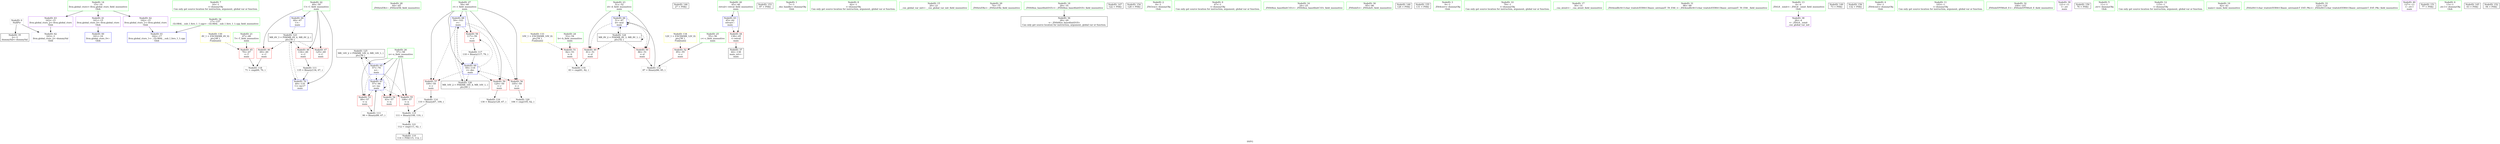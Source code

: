 digraph "SVFG" {
	label="SVFG";

	Node0x563e130639c0 [shape=record,color=grey,label="{NodeID: 0\nNullPtr}"];
	Node0x563e130639c0 -> Node0x563e13077c40[style=solid];
	Node0x563e130639c0 -> Node0x563e1307a3a0[style=solid];
	Node0x563e130644c0 [shape=record,color=green,label="{NodeID: 7\n16\<--1\n\<--dummyObj\nCan only get source location for instruction, argument, global var or function.}"];
	Node0x563e13076ac0 [shape=record,color=green,label="{NodeID: 14\n15\<--19\nllvm.global_ctors\<--llvm.global_ctors_field_insensitive\nGlob }"];
	Node0x563e13076ac0 -> Node0x563e13078180[style=solid];
	Node0x563e13076ac0 -> Node0x563e13078280[style=solid];
	Node0x563e13076ac0 -> Node0x563e13078380[style=solid];
	Node0x563e13076f90 [shape=record,color=green,label="{NodeID: 21\n47\<--48\nT\<--T_field_insensitive\nmain\n}"];
	Node0x563e13076f90 -> Node0x563e13078550[style=solid];
	Node0x563e1307d490 [shape=record,color=grey,label="{NodeID: 111\n135 = Binary(134, 67, )\n}"];
	Node0x563e1307d490 -> Node0x563e1307aa50[style=solid];
	Node0x563e13077540 [shape=record,color=green,label="{NodeID: 28\n64\<--65\n_ZNSirsERi\<--_ZNSirsERi_field_insensitive\n}"];
	Node0x563e1307df10 [shape=record,color=grey,label="{NodeID: 118\n71 = cmp(69, 70, )\n}"];
	Node0x563e13077c40 [shape=record,color=black,label="{NodeID: 35\n2\<--3\ndummyVal\<--dummyVal\n}"];
	Node0x563e130826f0 [shape=record,color=black,label="{NodeID: 125\nMR_14V_2 = PHI(MR_14V_4, MR_14V_1, )\npts\{58 \}\n}"];
	Node0x563e130826f0 -> Node0x563e1307a640[style=dashed];
	Node0x563e13078280 [shape=record,color=purple,label="{NodeID: 42\n162\<--15\nllvm.global_ctors_1\<--llvm.global_ctors\nGlob }"];
	Node0x563e13078280 -> Node0x563e1307a2a0[style=solid];
	Node0x563e130798b0 [shape=record,color=red,label="{NodeID: 49\n81\<--51\n\<--d\nmain\n}"];
	Node0x563e130798b0 -> Node0x563e1307e090[style=solid];
	Node0x563e13079e60 [shape=record,color=red,label="{NodeID: 56\n105\<--59\n\<--r\nmain\n}"];
	Node0x563e13079e60 -> Node0x563e1307e210[style=solid];
	Node0x563e13089870 [shape=record,color=black,label="{NodeID: 146\n27 = PHI()\n}"];
	Node0x563e1307a4a0 [shape=record,color=blue,label="{NodeID: 63\n45\<--62\nretval\<--\nmain\n}"];
	Node0x563e1307a4a0 -> Node0x563e13078480[style=dashed];
	Node0x563e1308abc0 [shape=record,color=black,label="{NodeID: 153\n97 = PHI()\n}"];
	Node0x563e1307aa50 [shape=record,color=blue,label="{NodeID: 70\n49\<--135\nC\<--inc17\nmain\n}"];
	Node0x563e1307aa50 -> Node0x563e13081cf0[style=dashed];
	Node0x563e13063d10 [shape=record,color=green,label="{NodeID: 1\n7\<--1\n__dso_handle\<--dummyObj\nGlob }"];
	Node0x563e13075f20 [shape=record,color=green,label="{NodeID: 8\n62\<--1\n\<--dummyObj\nCan only get source location for instruction, argument, global var or function.}"];
	Node0x563e13076b50 [shape=record,color=green,label="{NodeID: 15\n20\<--21\n__cxx_global_var_init\<--__cxx_global_var_init_field_insensitive\n}"];
	Node0x563e13077060 [shape=record,color=green,label="{NodeID: 22\n49\<--50\nC\<--C_field_insensitive\nmain\n}"];
	Node0x563e13077060 -> Node0x563e13078620[style=solid];
	Node0x563e13077060 -> Node0x563e130786f0[style=solid];
	Node0x563e13077060 -> Node0x563e130797e0[style=solid];
	Node0x563e13077060 -> Node0x563e1307a570[style=solid];
	Node0x563e13077060 -> Node0x563e1307aa50[style=solid];
	Node0x563e1307d610 [shape=record,color=grey,label="{NodeID: 112\n87 = Binary(86, 85, )\n}"];
	Node0x563e1307d610 -> Node0x563e1307a710[style=solid];
	Node0x563e13077640 [shape=record,color=green,label="{NodeID: 29\n74\<--75\n_ZNSirsERx\<--_ZNSirsERx_field_insensitive\n}"];
	Node0x563e1307e090 [shape=record,color=grey,label="{NodeID: 119\n83 = cmp(81, 82, )\n}"];
	Node0x563e13077d40 [shape=record,color=black,label="{NodeID: 36\n28\<--29\n\<--_ZNSt8ios_base4InitD1Ev\nCan only get source location for instruction, argument, global var or function.}"];
	Node0x563e13082bf0 [shape=record,color=black,label="{NodeID: 126\nMR_16V_2 = PHI(MR_16V_4, MR_16V_1, )\npts\{60 \}\n}"];
	Node0x563e13082bf0 -> Node0x563e1307a8b0[style=dashed];
	Node0x563e13078380 [shape=record,color=purple,label="{NodeID: 43\n163\<--15\nllvm.global_ctors_2\<--llvm.global_ctors\nGlob }"];
	Node0x563e13078380 -> Node0x563e1307a3a0[style=solid];
	Node0x563e130848b0 [shape=record,color=yellow,style=double,label="{NodeID: 133\n10V_1 = ENCHI(MR_10V_0)\npts\{54 \}\nFun[main]}"];
	Node0x563e130848b0 -> Node0x563e13079a50[style=dashed];
	Node0x563e13079980 [shape=record,color=red,label="{NodeID: 50\n86\<--51\n\<--d\nmain\n}"];
	Node0x563e13079980 -> Node0x563e1307d610[style=solid];
	Node0x563e13079f30 [shape=record,color=red,label="{NodeID: 57\n109\<--59\n\<--r\nmain\n}"];
	Node0x563e13079f30 -> Node0x563e1307d910[style=solid];
	Node0x563e13089970 [shape=record,color=black,label="{NodeID: 147\n122 = PHI()\n}"];
	Node0x563e1307a570 [shape=record,color=blue,label="{NodeID: 64\n49\<--67\nC\<--\nmain\n}"];
	Node0x563e1307a570 -> Node0x563e13081cf0[style=dashed];
	Node0x563e1308ac90 [shape=record,color=black,label="{NodeID: 154\n128 = PHI()\n}"];
	Node0x563e13064280 [shape=record,color=green,label="{NodeID: 2\n8\<--1\n_ZSt3cin\<--dummyObj\nGlob }"];
	Node0x563e13075fb0 [shape=record,color=green,label="{NodeID: 9\n67\<--1\n\<--dummyObj\nCan only get source location for instruction, argument, global var or function.}"];
	Node0x563e13076be0 [shape=record,color=green,label="{NodeID: 16\n24\<--25\n_ZNSt8ios_base4InitC1Ev\<--_ZNSt8ios_base4InitC1Ev_field_insensitive\n}"];
	Node0x563e13077130 [shape=record,color=green,label="{NodeID: 23\n51\<--52\nd\<--d_field_insensitive\nmain\n}"];
	Node0x563e13077130 -> Node0x563e130798b0[style=solid];
	Node0x563e13077130 -> Node0x563e13079980[style=solid];
	Node0x563e13077130 -> Node0x563e1307a710[style=solid];
	Node0x563e1307d790 [shape=record,color=grey,label="{NodeID: 113\n90 = Binary(89, 67, )\n}"];
	Node0x563e1307d790 -> Node0x563e1307a7e0[style=solid];
	Node0x563e13077740 [shape=record,color=green,label="{NodeID: 30\n95\<--96\n_ZNSolsEi\<--_ZNSolsEi_field_insensitive\n}"];
	Node0x563e1307e210 [shape=record,color=grey,label="{NodeID: 120\n106 = cmp(105, 62, )\n}"];
	Node0x563e13077e40 [shape=record,color=black,label="{NodeID: 37\n44\<--138\nmain_ret\<--\nmain\n}"];
	Node0x563e13078480 [shape=record,color=red,label="{NodeID: 44\n138\<--45\n\<--retval\nmain\n}"];
	Node0x563e13078480 -> Node0x563e13077e40[style=solid];
	Node0x563e13084990 [shape=record,color=yellow,style=double,label="{NodeID: 134\n12V_1 = ENCHI(MR_12V_0)\npts\{56 \}\nFun[main]}"];
	Node0x563e13084990 -> Node0x563e13079b20[style=dashed];
	Node0x563e13079a50 [shape=record,color=red,label="{NodeID: 51\n82\<--53\n\<--h\nmain\n}"];
	Node0x563e13079a50 -> Node0x563e1307e090[style=solid];
	Node0x563e1307a000 [shape=record,color=red,label="{NodeID: 58\n117\<--59\n\<--r\nmain\n}"];
	Node0x563e1307a000 -> Node0x563e1307dd90[style=solid];
	Node0x563e13089ad0 [shape=record,color=black,label="{NodeID: 148\n126 = PHI()\n}"];
	Node0x563e1307a640 [shape=record,color=blue,label="{NodeID: 65\n57\<--79\nn\<--\nmain\n}"];
	Node0x563e1307a640 -> Node0x563e13079bf0[style=dashed];
	Node0x563e1307a640 -> Node0x563e13079cc0[style=dashed];
	Node0x563e1307a640 -> Node0x563e13079d90[style=dashed];
	Node0x563e1307a640 -> Node0x563e1307a7e0[style=dashed];
	Node0x563e1307a640 -> Node0x563e130826f0[style=dashed];
	Node0x563e1308adc0 [shape=record,color=black,label="{NodeID: 155\n131 = PHI()\n}"];
	Node0x563e13063bd0 [shape=record,color=green,label="{NodeID: 3\n9\<--1\n_ZSt4cerr\<--dummyObj\nGlob }"];
	Node0x563e13076080 [shape=record,color=green,label="{NodeID: 10\n79\<--1\n\<--dummyObj\nCan only get source location for instruction, argument, global var or function.}"];
	Node0x563e13076c70 [shape=record,color=green,label="{NodeID: 17\n30\<--31\n__cxa_atexit\<--__cxa_atexit_field_insensitive\n}"];
	Node0x563e13077200 [shape=record,color=green,label="{NodeID: 24\n53\<--54\nh\<--h_field_insensitive\nmain\n}"];
	Node0x563e13077200 -> Node0x563e13079a50[style=solid];
	Node0x563e1307d910 [shape=record,color=grey,label="{NodeID: 114\n110 = Binary(67, 109, )\n}"];
	Node0x563e1307d910 -> Node0x563e1307da90[style=solid];
	Node0x563e13077840 [shape=record,color=green,label="{NodeID: 31\n98\<--99\n_ZSt4endlIcSt11char_traitsIcEERSt13basic_ostreamIT_T0_ES6_\<--_ZSt4endlIcSt11char_traitsIcEERSt13basic_ostreamIT_T0_ES6__field_insensitive\n}"];
	Node0x563e1307e390 [shape=record,color=grey,label="{NodeID: 121\n112 = cmp(111, 62, )\n}"];
	Node0x563e1307e390 -> Node0x563e12eea6b0[style=solid];
	Node0x563e13077f10 [shape=record,color=purple,label="{NodeID: 38\n26\<--4\n\<--_ZStL8__ioinit\n__cxx_global_var_init\n}"];
	Node0x563e13078550 [shape=record,color=red,label="{NodeID: 45\n70\<--47\n\<--T\nmain\n}"];
	Node0x563e13078550 -> Node0x563e1307df10[style=solid];
	Node0x563e13079b20 [shape=record,color=red,label="{NodeID: 52\n85\<--55\n\<--c\nmain\n}"];
	Node0x563e13079b20 -> Node0x563e1307d610[style=solid];
	Node0x563e1307a0d0 [shape=record,color=red,label="{NodeID: 59\n129\<--59\n\<--r\nmain\n}"];
	Node0x563e1307a0d0 -> Node0x563e1307dc10[style=solid];
	Node0x563e13089bd0 [shape=record,color=black,label="{NodeID: 149\n73 = PHI()\n}"];
	Node0x563e1307a710 [shape=record,color=blue,label="{NodeID: 66\n51\<--87\nd\<--mul\nmain\n}"];
	Node0x563e1307a710 -> Node0x563e130798b0[style=dashed];
	Node0x563e1307a710 -> Node0x563e13079980[style=dashed];
	Node0x563e1307a710 -> Node0x563e1307a710[style=dashed];
	Node0x563e1307a710 -> Node0x563e130821f0[style=dashed];
	Node0x563e1308aec0 [shape=record,color=black,label="{NodeID: 156\n132 = PHI()\n}"];
	Node0x563e13063e10 [shape=record,color=green,label="{NodeID: 4\n10\<--1\n_ZSt4cout\<--dummyObj\nGlob }"];
	Node0x563e13076910 [shape=record,color=green,label="{NodeID: 11\n103\<--1\n\<--dummyObj\nCan only get source location for instruction, argument, global var or function.}"];
	Node0x563e13076d00 [shape=record,color=green,label="{NodeID: 18\n29\<--35\n_ZNSt8ios_base4InitD1Ev\<--_ZNSt8ios_base4InitD1Ev_field_insensitive\n}"];
	Node0x563e13076d00 -> Node0x563e13077d40[style=solid];
	Node0x563e130772d0 [shape=record,color=green,label="{NodeID: 25\n55\<--56\nc\<--c_field_insensitive\nmain\n}"];
	Node0x563e130772d0 -> Node0x563e13079b20[style=solid];
	Node0x563e1307da90 [shape=record,color=grey,label="{NodeID: 115\n111 = Binary(108, 110, )\n}"];
	Node0x563e1307da90 -> Node0x563e1307e390[style=solid];
	Node0x563e13077940 [shape=record,color=green,label="{NodeID: 32\n100\<--101\n_ZNSolsEPFRSoS_E\<--_ZNSolsEPFRSoS_E_field_insensitive\n}"];
	Node0x563e13077fe0 [shape=record,color=purple,label="{NodeID: 39\n121\<--11\n\<--.str\nmain\n}"];
	Node0x563e13078620 [shape=record,color=red,label="{NodeID: 46\n69\<--49\n\<--C\nmain\n}"];
	Node0x563e13078620 -> Node0x563e1307df10[style=solid];
	Node0x563e13079bf0 [shape=record,color=red,label="{NodeID: 53\n89\<--57\n\<--n\nmain\n}"];
	Node0x563e13079bf0 -> Node0x563e1307d790[style=solid];
	Node0x563e1307a1a0 [shape=record,color=blue,label="{NodeID: 60\n161\<--16\nllvm.global_ctors_0\<--\nGlob }"];
	Node0x563e13089cd0 [shape=record,color=black,label="{NodeID: 150\n76 = PHI()\n}"];
	Node0x563e1307a7e0 [shape=record,color=blue,label="{NodeID: 67\n57\<--90\nn\<--inc\nmain\n}"];
	Node0x563e1307a7e0 -> Node0x563e13079bf0[style=dashed];
	Node0x563e1307a7e0 -> Node0x563e13079cc0[style=dashed];
	Node0x563e1307a7e0 -> Node0x563e13079d90[style=dashed];
	Node0x563e1307a7e0 -> Node0x563e1307a7e0[style=dashed];
	Node0x563e1307a7e0 -> Node0x563e130826f0[style=dashed];
	Node0x563e130643a0 [shape=record,color=green,label="{NodeID: 5\n11\<--1\n.str\<--dummyObj\nGlob }"];
	Node0x563e130769a0 [shape=record,color=green,label="{NodeID: 12\n115\<--1\n\<--dummyObj\nCan only get source location for instruction, argument, global var or function.}"];
	Node0x563e13076dc0 [shape=record,color=green,label="{NodeID: 19\n42\<--43\nmain\<--main_field_insensitive\n}"];
	Node0x563e130773a0 [shape=record,color=green,label="{NodeID: 26\n57\<--58\nn\<--n_field_insensitive\nmain\n}"];
	Node0x563e130773a0 -> Node0x563e13079bf0[style=solid];
	Node0x563e130773a0 -> Node0x563e13079cc0[style=solid];
	Node0x563e130773a0 -> Node0x563e13079d90[style=solid];
	Node0x563e130773a0 -> Node0x563e1307a640[style=solid];
	Node0x563e130773a0 -> Node0x563e1307a7e0[style=solid];
	Node0x563e1307dc10 [shape=record,color=grey,label="{NodeID: 116\n130 = Binary(129, 67, )\n}"];
	Node0x563e13077a40 [shape=record,color=green,label="{NodeID: 33\n123\<--124\n_ZStlsISt11char_traitsIcEERSt13basic_ostreamIcT_ES5_PKc\<--_ZStlsISt11char_traitsIcEERSt13basic_ostreamIcT_ES5_PKc_field_insensitive\n}"];
	Node0x563e13081cf0 [shape=record,color=black,label="{NodeID: 123\nMR_6V_3 = PHI(MR_6V_4, MR_6V_2, )\npts\{50 \}\n}"];
	Node0x563e13081cf0 -> Node0x563e13078620[style=dashed];
	Node0x563e13081cf0 -> Node0x563e130786f0[style=dashed];
	Node0x563e13081cf0 -> Node0x563e130797e0[style=dashed];
	Node0x563e13081cf0 -> Node0x563e1307aa50[style=dashed];
	Node0x563e130780b0 [shape=record,color=purple,label="{NodeID: 40\n127\<--13\n\<--.str.1\nmain\n}"];
	Node0x563e13084610 [shape=record,color=yellow,style=double,label="{NodeID: 130\n4V_1 = ENCHI(MR_4V_0)\npts\{48 \}\nFun[main]}"];
	Node0x563e13084610 -> Node0x563e13078550[style=dashed];
	Node0x563e130786f0 [shape=record,color=red,label="{NodeID: 47\n125\<--49\n\<--C\nmain\n}"];
	Node0x563e13079cc0 [shape=record,color=red,label="{NodeID: 54\n93\<--57\n\<--n\nmain\n}"];
	Node0x563e1307a2a0 [shape=record,color=blue,label="{NodeID: 61\n162\<--17\nllvm.global_ctors_1\<--_GLOBAL__sub_I_fero_1_1.cpp\nGlob }"];
	Node0x563e1308a9c0 [shape=record,color=black,label="{NodeID: 151\n77 = PHI()\n}"];
	Node0x563e1307a8b0 [shape=record,color=blue,label="{NodeID: 68\n59\<--103\nr\<--\nmain\n}"];
	Node0x563e1307a8b0 -> Node0x563e13079e60[style=dashed];
	Node0x563e1307a8b0 -> Node0x563e13079f30[style=dashed];
	Node0x563e1307a8b0 -> Node0x563e1307a000[style=dashed];
	Node0x563e1307a8b0 -> Node0x563e1307a0d0[style=dashed];
	Node0x563e1307a8b0 -> Node0x563e1307a980[style=dashed];
	Node0x563e1307a8b0 -> Node0x563e13082bf0[style=dashed];
	Node0x563e13064430 [shape=record,color=green,label="{NodeID: 6\n13\<--1\n.str.1\<--dummyObj\nGlob }"];
	Node0x563e13076a30 [shape=record,color=green,label="{NodeID: 13\n4\<--6\n_ZStL8__ioinit\<--_ZStL8__ioinit_field_insensitive\nGlob }"];
	Node0x563e13076a30 -> Node0x563e13077f10[style=solid];
	Node0x563e13076ec0 [shape=record,color=green,label="{NodeID: 20\n45\<--46\nretval\<--retval_field_insensitive\nmain\n}"];
	Node0x563e13076ec0 -> Node0x563e13078480[style=solid];
	Node0x563e13076ec0 -> Node0x563e1307a4a0[style=solid];
	Node0x563e12eea6b0 [shape=record,color=black,label="{NodeID: 110\n114 = PHI(115, 112, )\n}"];
	Node0x563e13077470 [shape=record,color=green,label="{NodeID: 27\n59\<--60\nr\<--r_field_insensitive\nmain\n}"];
	Node0x563e13077470 -> Node0x563e13079e60[style=solid];
	Node0x563e13077470 -> Node0x563e13079f30[style=solid];
	Node0x563e13077470 -> Node0x563e1307a000[style=solid];
	Node0x563e13077470 -> Node0x563e1307a0d0[style=solid];
	Node0x563e13077470 -> Node0x563e1307a8b0[style=solid];
	Node0x563e13077470 -> Node0x563e1307a980[style=solid];
	Node0x563e1307dd90 [shape=record,color=grey,label="{NodeID: 117\n118 = Binary(117, 79, )\n}"];
	Node0x563e1307dd90 -> Node0x563e1307a980[style=solid];
	Node0x563e13077b40 [shape=record,color=green,label="{NodeID: 34\n17\<--157\n_GLOBAL__sub_I_fero_1_1.cpp\<--_GLOBAL__sub_I_fero_1_1.cpp_field_insensitive\n}"];
	Node0x563e13077b40 -> Node0x563e1307a2a0[style=solid];
	Node0x563e130821f0 [shape=record,color=black,label="{NodeID: 124\nMR_8V_2 = PHI(MR_8V_3, MR_8V_1, )\npts\{52 \}\n}"];
	Node0x563e130821f0 -> Node0x563e130798b0[style=dashed];
	Node0x563e130821f0 -> Node0x563e13079980[style=dashed];
	Node0x563e130821f0 -> Node0x563e1307a710[style=dashed];
	Node0x563e130821f0 -> Node0x563e130821f0[style=dashed];
	Node0x563e13078180 [shape=record,color=purple,label="{NodeID: 41\n161\<--15\nllvm.global_ctors_0\<--llvm.global_ctors\nGlob }"];
	Node0x563e13078180 -> Node0x563e1307a1a0[style=solid];
	Node0x563e130797e0 [shape=record,color=red,label="{NodeID: 48\n134\<--49\n\<--C\nmain\n}"];
	Node0x563e130797e0 -> Node0x563e1307d490[style=solid];
	Node0x563e13079d90 [shape=record,color=red,label="{NodeID: 55\n108\<--57\n\<--n\nmain\n}"];
	Node0x563e13079d90 -> Node0x563e1307da90[style=solid];
	Node0x563e1308a8f0 [shape=record,color=black,label="{NodeID: 145\n63 = PHI()\n}"];
	Node0x563e1307a3a0 [shape=record,color=blue, style = dotted,label="{NodeID: 62\n163\<--3\nllvm.global_ctors_2\<--dummyVal\nGlob }"];
	Node0x563e1308aa90 [shape=record,color=black,label="{NodeID: 152\n94 = PHI()\n}"];
	Node0x563e1307a980 [shape=record,color=blue,label="{NodeID: 69\n59\<--118\nr\<--dec\nmain\n}"];
	Node0x563e1307a980 -> Node0x563e13079e60[style=dashed];
	Node0x563e1307a980 -> Node0x563e13079f30[style=dashed];
	Node0x563e1307a980 -> Node0x563e1307a000[style=dashed];
	Node0x563e1307a980 -> Node0x563e1307a0d0[style=dashed];
	Node0x563e1307a980 -> Node0x563e1307a980[style=dashed];
	Node0x563e1307a980 -> Node0x563e13082bf0[style=dashed];
}
